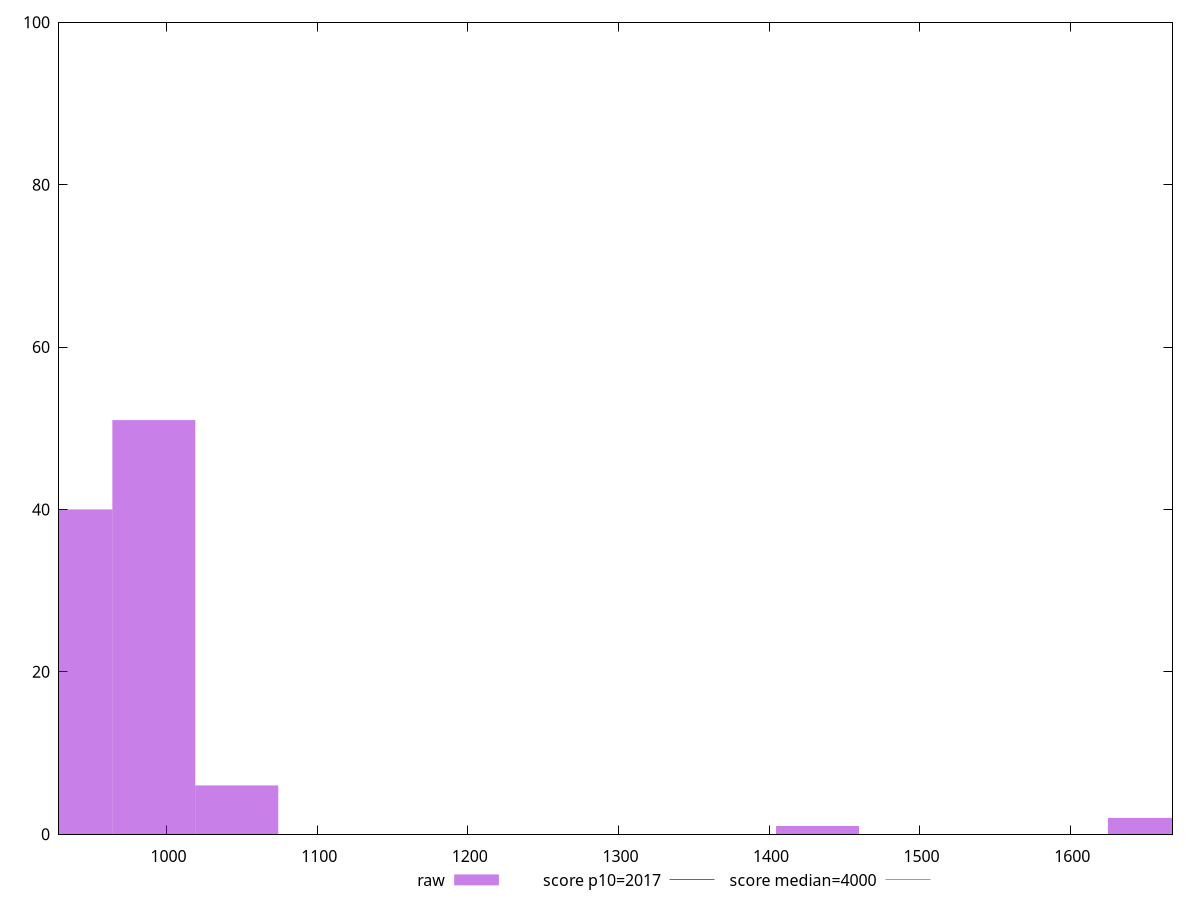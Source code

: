 reset

$raw <<EOF
1432.2217347520177 1
1046.6235753957053 6
991.5381240590892 51
936.4526727224732 40
1652.563540098482 2
EOF

set key outside below
set boxwidth 55.08545133661607
set xrange [928.5760000000002:1667.904]
set yrange [0:100]
set trange [0:100]
set style fill transparent solid 0.5 noborder

set parametric
set terminal svg size 640, 490 enhanced background rgb 'white'
set output "reports/report_00033_2021-03-01T14-23-16.841Z/mainthread-work-breakdown/samples/astro-inner-cached/raw/histogram.svg"

plot $raw title "raw" with boxes, \
     2017,t title "score p10=2017", \
     4000,t title "score median=4000"

reset
